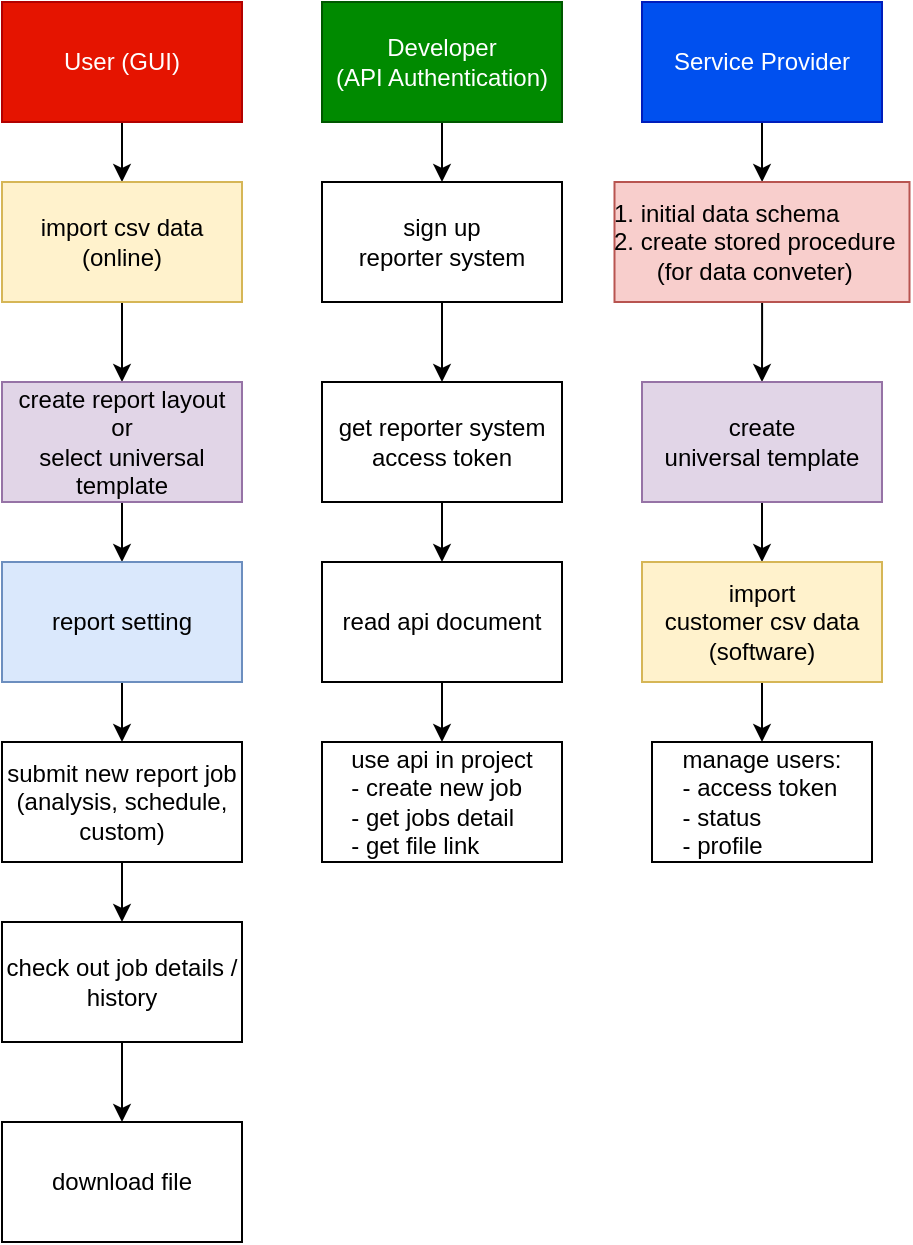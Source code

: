 <mxfile version="14.1.8" type="github">
  <diagram id="k36hDR3mZl_zlkzMLJnp" name="Page-1">
    <mxGraphModel dx="927" dy="614" grid="1" gridSize="10" guides="1" tooltips="1" connect="1" arrows="1" fold="1" page="1" pageScale="1" pageWidth="827" pageHeight="1169" math="0" shadow="0">
      <root>
        <mxCell id="0" />
        <mxCell id="1" parent="0" />
        <mxCell id="4UaZg8QxVclwD0Rj24-q-4" value="" style="edgeStyle=orthogonalEdgeStyle;rounded=0;orthogonalLoop=1;jettySize=auto;html=1;" parent="1" source="4UaZg8QxVclwD0Rj24-q-2" target="4UaZg8QxVclwD0Rj24-q-3" edge="1">
          <mxGeometry relative="1" as="geometry" />
        </mxCell>
        <mxCell id="4UaZg8QxVclwD0Rj24-q-2" value="Service Provider" style="rounded=0;whiteSpace=wrap;html=1;fillColor=#0050ef;strokeColor=#001DBC;fontColor=#ffffff;" parent="1" vertex="1">
          <mxGeometry x="450" y="130" width="120" height="60" as="geometry" />
        </mxCell>
        <mxCell id="4UaZg8QxVclwD0Rj24-q-6" value="" style="edgeStyle=orthogonalEdgeStyle;rounded=0;orthogonalLoop=1;jettySize=auto;html=1;" parent="1" source="4UaZg8QxVclwD0Rj24-q-3" target="4UaZg8QxVclwD0Rj24-q-5" edge="1">
          <mxGeometry relative="1" as="geometry" />
        </mxCell>
        <mxCell id="4UaZg8QxVclwD0Rj24-q-3" value="&lt;span&gt;1. initial data schema&lt;/span&gt;&lt;br&gt;&lt;span&gt;2. create stored procedure&lt;/span&gt;&lt;br&gt;&lt;div style=&quot;text-align: center&quot;&gt;&lt;span&gt;(for data conveter)&lt;/span&gt;&lt;/div&gt;" style="rounded=0;whiteSpace=wrap;html=1;align=left;spacing=0;fillColor=#f8cecc;strokeColor=#b85450;" parent="1" vertex="1">
          <mxGeometry x="436.25" y="220" width="147.5" height="60" as="geometry" />
        </mxCell>
        <mxCell id="4UaZg8QxVclwD0Rj24-q-8" value="" style="edgeStyle=orthogonalEdgeStyle;rounded=0;orthogonalLoop=1;jettySize=auto;html=1;" parent="1" source="4UaZg8QxVclwD0Rj24-q-5" target="4UaZg8QxVclwD0Rj24-q-7" edge="1">
          <mxGeometry relative="1" as="geometry" />
        </mxCell>
        <mxCell id="4UaZg8QxVclwD0Rj24-q-5" value="create &lt;br&gt;universal template" style="rounded=0;whiteSpace=wrap;html=1;fillColor=#e1d5e7;strokeColor=#9673a6;" parent="1" vertex="1">
          <mxGeometry x="450" y="320" width="120" height="60" as="geometry" />
        </mxCell>
        <mxCell id="4UaZg8QxVclwD0Rj24-q-46" value="" style="edgeStyle=orthogonalEdgeStyle;rounded=0;orthogonalLoop=1;jettySize=auto;html=1;" parent="1" source="4UaZg8QxVclwD0Rj24-q-7" target="4UaZg8QxVclwD0Rj24-q-44" edge="1">
          <mxGeometry relative="1" as="geometry" />
        </mxCell>
        <mxCell id="4UaZg8QxVclwD0Rj24-q-7" value="import &lt;br&gt;customer csv data (software)" style="rounded=0;whiteSpace=wrap;html=1;fillColor=#fff2cc;strokeColor=#d6b656;" parent="1" vertex="1">
          <mxGeometry x="450" y="410" width="120" height="60" as="geometry" />
        </mxCell>
        <mxCell id="4UaZg8QxVclwD0Rj24-q-9" value="" style="edgeStyle=orthogonalEdgeStyle;rounded=0;orthogonalLoop=1;jettySize=auto;html=1;" parent="1" source="4UaZg8QxVclwD0Rj24-q-10" target="4UaZg8QxVclwD0Rj24-q-12" edge="1">
          <mxGeometry relative="1" as="geometry" />
        </mxCell>
        <mxCell id="4UaZg8QxVclwD0Rj24-q-10" value="Developer&lt;br&gt;(API Authentication)" style="rounded=0;whiteSpace=wrap;html=1;fillColor=#008a00;strokeColor=#005700;fontColor=#ffffff;" parent="1" vertex="1">
          <mxGeometry x="290" y="130" width="120" height="60" as="geometry" />
        </mxCell>
        <mxCell id="4UaZg8QxVclwD0Rj24-q-11" value="" style="edgeStyle=orthogonalEdgeStyle;rounded=0;orthogonalLoop=1;jettySize=auto;html=1;" parent="1" source="4UaZg8QxVclwD0Rj24-q-12" target="4UaZg8QxVclwD0Rj24-q-14" edge="1">
          <mxGeometry relative="1" as="geometry" />
        </mxCell>
        <mxCell id="4UaZg8QxVclwD0Rj24-q-12" value="sign up &lt;br&gt;reporter system" style="rounded=0;whiteSpace=wrap;html=1;" parent="1" vertex="1">
          <mxGeometry x="290" y="220" width="120" height="60" as="geometry" />
        </mxCell>
        <mxCell id="4UaZg8QxVclwD0Rj24-q-13" value="" style="edgeStyle=orthogonalEdgeStyle;rounded=0;orthogonalLoop=1;jettySize=auto;html=1;" parent="1" source="4UaZg8QxVclwD0Rj24-q-14" target="4UaZg8QxVclwD0Rj24-q-15" edge="1">
          <mxGeometry relative="1" as="geometry" />
        </mxCell>
        <mxCell id="4UaZg8QxVclwD0Rj24-q-14" value="get reporter system access token" style="rounded=0;whiteSpace=wrap;html=1;" parent="1" vertex="1">
          <mxGeometry x="290" y="320" width="120" height="60" as="geometry" />
        </mxCell>
        <mxCell id="4UaZg8QxVclwD0Rj24-q-17" value="" style="edgeStyle=orthogonalEdgeStyle;rounded=0;orthogonalLoop=1;jettySize=auto;html=1;" parent="1" source="4UaZg8QxVclwD0Rj24-q-15" target="4UaZg8QxVclwD0Rj24-q-16" edge="1">
          <mxGeometry relative="1" as="geometry" />
        </mxCell>
        <mxCell id="4UaZg8QxVclwD0Rj24-q-15" value="read api document" style="rounded=0;whiteSpace=wrap;html=1;" parent="1" vertex="1">
          <mxGeometry x="290" y="410" width="120" height="60" as="geometry" />
        </mxCell>
        <mxCell id="4UaZg8QxVclwD0Rj24-q-16" value="use api in project&lt;br&gt;&lt;div style=&quot;text-align: left&quot;&gt;&lt;span&gt;- create new job&lt;/span&gt;&lt;/div&gt;&lt;div style=&quot;text-align: left&quot;&gt;&lt;span&gt;- get jobs detail&lt;/span&gt;&lt;/div&gt;&lt;div style=&quot;text-align: left&quot;&gt;&lt;span&gt;- get file link&lt;/span&gt;&lt;/div&gt;" style="rounded=0;whiteSpace=wrap;html=1;" parent="1" vertex="1">
          <mxGeometry x="290" y="500" width="120" height="60" as="geometry" />
        </mxCell>
        <mxCell id="4UaZg8QxVclwD0Rj24-q-18" value="" style="edgeStyle=orthogonalEdgeStyle;rounded=0;orthogonalLoop=1;jettySize=auto;html=1;" parent="1" source="4UaZg8QxVclwD0Rj24-q-19" target="4UaZg8QxVclwD0Rj24-q-21" edge="1">
          <mxGeometry relative="1" as="geometry" />
        </mxCell>
        <mxCell id="4UaZg8QxVclwD0Rj24-q-19" value="User (GUI)" style="rounded=0;whiteSpace=wrap;html=1;fillColor=#e51400;strokeColor=#B20000;fontColor=#ffffff;" parent="1" vertex="1">
          <mxGeometry x="130" y="130" width="120" height="60" as="geometry" />
        </mxCell>
        <mxCell id="4UaZg8QxVclwD0Rj24-q-20" value="" style="edgeStyle=orthogonalEdgeStyle;rounded=0;orthogonalLoop=1;jettySize=auto;html=1;" parent="1" source="4UaZg8QxVclwD0Rj24-q-21" target="4UaZg8QxVclwD0Rj24-q-23" edge="1">
          <mxGeometry relative="1" as="geometry" />
        </mxCell>
        <mxCell id="4UaZg8QxVclwD0Rj24-q-21" value="import csv data (online)" style="rounded=0;whiteSpace=wrap;html=1;fillColor=#fff2cc;strokeColor=#d6b656;" parent="1" vertex="1">
          <mxGeometry x="130" y="220" width="120" height="60" as="geometry" />
        </mxCell>
        <mxCell id="4UaZg8QxVclwD0Rj24-q-22" value="" style="edgeStyle=orthogonalEdgeStyle;rounded=0;orthogonalLoop=1;jettySize=auto;html=1;" parent="1" source="4UaZg8QxVclwD0Rj24-q-23" target="4UaZg8QxVclwD0Rj24-q-25" edge="1">
          <mxGeometry relative="1" as="geometry" />
        </mxCell>
        <mxCell id="4UaZg8QxVclwD0Rj24-q-23" value="create report layout &lt;br&gt;or &lt;br&gt;select universal template" style="rounded=0;whiteSpace=wrap;html=1;fillColor=#e1d5e7;strokeColor=#9673a6;" parent="1" vertex="1">
          <mxGeometry x="130" y="320" width="120" height="60" as="geometry" />
        </mxCell>
        <mxCell id="4UaZg8QxVclwD0Rj24-q-24" value="" style="edgeStyle=orthogonalEdgeStyle;rounded=0;orthogonalLoop=1;jettySize=auto;html=1;" parent="1" source="4UaZg8QxVclwD0Rj24-q-25" target="4UaZg8QxVclwD0Rj24-q-26" edge="1">
          <mxGeometry relative="1" as="geometry" />
        </mxCell>
        <mxCell id="4UaZg8QxVclwD0Rj24-q-25" value="report setting" style="rounded=0;whiteSpace=wrap;html=1;fillColor=#dae8fc;strokeColor=#6c8ebf;" parent="1" vertex="1">
          <mxGeometry x="130" y="410" width="120" height="60" as="geometry" />
        </mxCell>
        <mxCell id="4UaZg8QxVclwD0Rj24-q-28" value="" style="edgeStyle=orthogonalEdgeStyle;rounded=0;orthogonalLoop=1;jettySize=auto;html=1;" parent="1" source="4UaZg8QxVclwD0Rj24-q-26" target="4UaZg8QxVclwD0Rj24-q-27" edge="1">
          <mxGeometry relative="1" as="geometry" />
        </mxCell>
        <mxCell id="4UaZg8QxVclwD0Rj24-q-26" value="submit new report job &lt;br&gt;(analysis, schedule, custom)" style="rounded=0;whiteSpace=wrap;html=1;" parent="1" vertex="1">
          <mxGeometry x="130" y="500" width="120" height="60" as="geometry" />
        </mxCell>
        <mxCell id="4UaZg8QxVclwD0Rj24-q-30" value="" style="edgeStyle=orthogonalEdgeStyle;rounded=0;orthogonalLoop=1;jettySize=auto;html=1;" parent="1" source="4UaZg8QxVclwD0Rj24-q-27" target="4UaZg8QxVclwD0Rj24-q-29" edge="1">
          <mxGeometry relative="1" as="geometry" />
        </mxCell>
        <mxCell id="4UaZg8QxVclwD0Rj24-q-27" value="check out job details / history" style="rounded=0;whiteSpace=wrap;html=1;" parent="1" vertex="1">
          <mxGeometry x="130" y="590" width="120" height="60" as="geometry" />
        </mxCell>
        <mxCell id="4UaZg8QxVclwD0Rj24-q-29" value="download file" style="rounded=0;whiteSpace=wrap;html=1;" parent="1" vertex="1">
          <mxGeometry x="130" y="690" width="120" height="60" as="geometry" />
        </mxCell>
        <mxCell id="4UaZg8QxVclwD0Rj24-q-44" value="manage users: &lt;br&gt;&lt;div style=&quot;text-align: left&quot;&gt;&lt;span&gt;- access token&lt;/span&gt;&lt;/div&gt;&lt;div style=&quot;text-align: left&quot;&gt;&lt;span&gt;- status&lt;/span&gt;&lt;/div&gt;&lt;div style=&quot;text-align: left&quot;&gt;&lt;span&gt;- profile&lt;/span&gt;&lt;/div&gt;" style="rounded=0;whiteSpace=wrap;html=1;" parent="1" vertex="1">
          <mxGeometry x="455" y="500" width="110" height="60" as="geometry" />
        </mxCell>
      </root>
    </mxGraphModel>
  </diagram>
</mxfile>
